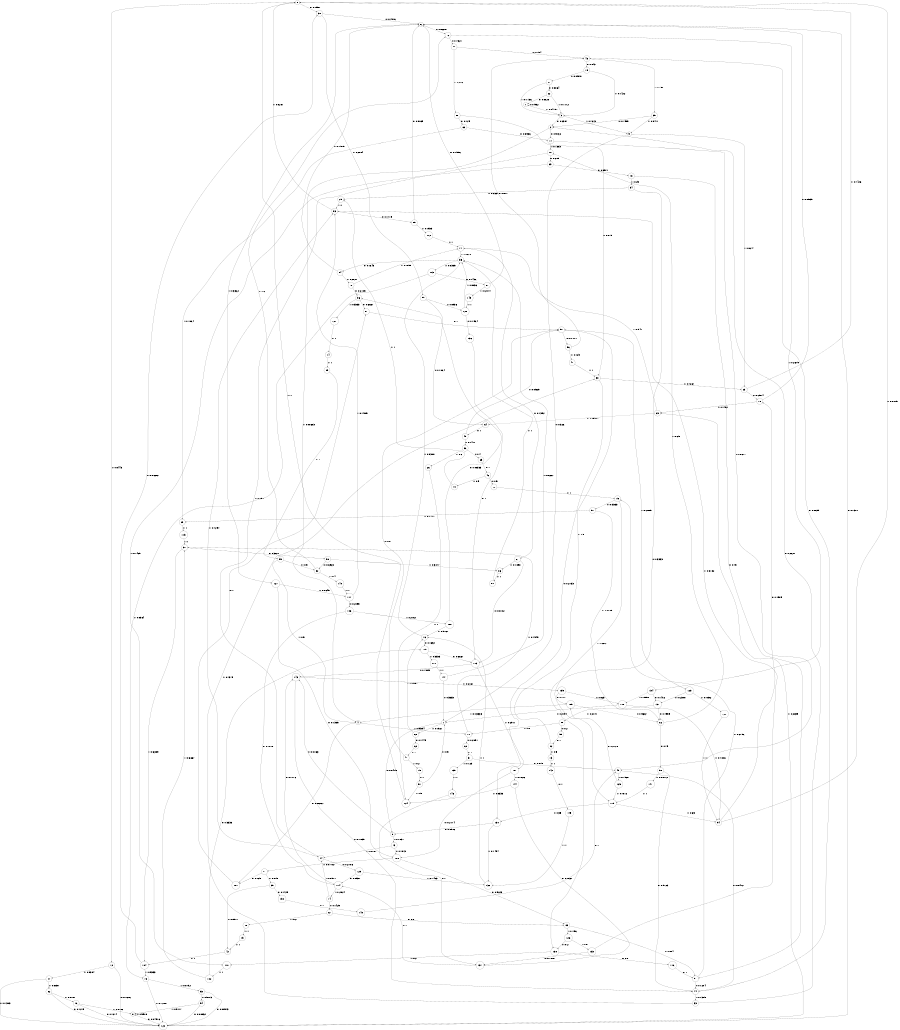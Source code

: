 digraph "ch12randomL10" {
size = "6,8.5";
ratio = "fill";
node [shape = circle];
node [fontsize = 24];
edge [fontsize = 24];
0 -> 30 [label = "0: 0.1557   "];
0 -> 12 [label = "1: 0.8443   "];
1 -> 5 [label = "0: 0.8479   "];
1 -> 68 [label = "1: 0.1521   "];
2 -> 17 [label = "0: 0.9132   "];
2 -> 4 [label = "1: 0.08683  "];
3 -> 2 [label = "0: 0.2387   "];
3 -> 9 [label = "1: 0.7613   "];
4 -> 107 [label = "0: 0.06061  "];
4 -> 11 [label = "1: 0.9394   "];
5 -> 143 [label = "0: 0.8163   "];
5 -> 73 [label = "1: 0.1837   "];
6 -> 72 [label = "0: 0.6678   "];
6 -> 127 [label = "1: 0.3322   "];
7 -> 7 [label = "0: 0.952    "];
7 -> 3 [label = "1: 0.04797  "];
8 -> 122 [label = "0: 0.04916  "];
8 -> 8 [label = "1: 0.9508   "];
9 -> 1 [label = "0: 0.326    "];
9 -> 23 [label = "1: 0.674    "];
10 -> 63 [label = "0: 0.209    "];
10 -> 24 [label = "1: 0.791    "];
11 -> 60 [label = "0: 0.2051   "];
11 -> 37 [label = "1: 0.7949   "];
12 -> 122 [label = "0: 0.1616   "];
12 -> 27 [label = "1: 0.8384   "];
13 -> 142 [label = "1: 1        "];
14 -> 89 [label = "1: 1        "];
15 -> 42 [label = "1: 1        "];
16 -> 122 [label = "0: 0.1214   "];
16 -> 8 [label = "1: 0.8786   "];
17 -> 45 [label = "0: 0.8617   "];
17 -> 10 [label = "1: 0.1383   "];
18 -> 6 [label = "0: 0.8539   "];
18 -> 69 [label = "1: 0.1461   "];
19 -> 21 [label = "0: 0.8578   "];
19 -> 3 [label = "1: 0.1422   "];
20 -> 75 [label = "1: 1        "];
21 -> 22 [label = "0: 0.8864   "];
21 -> 3 [label = "1: 0.1136   "];
22 -> 7 [label = "0: 0.8828   "];
22 -> 3 [label = "1: 0.1172   "];
23 -> 18 [label = "0: 0.2574   "];
23 -> 0 [label = "1: 0.7426   "];
24 -> 129 [label = "0: 0.2706   "];
24 -> 93 [label = "1: 0.7294   "];
25 -> 93 [label = "1: 1        "];
26 -> 124 [label = "1: 1        "];
27 -> 122 [label = "0: 0.1303   "];
27 -> 52 [label = "1: 0.8697   "];
28 -> 15 [label = "1: 1        "];
29 -> 115 [label = "1: 1        "];
30 -> 6 [label = "0: 0.7916   "];
30 -> 99 [label = "1: 0.2084   "];
31 -> 45 [label = "0: 0.875    "];
31 -> 139 [label = "1: 0.125    "];
32 -> 72 [label = "0: 0.6      "];
32 -> 140 [label = "1: 0.4      "];
33 -> 2 [label = "0: 0.2621   "];
33 -> 38 [label = "1: 0.7379   "];
34 -> 138 [label = "0: 0.3333   "];
34 -> 25 [label = "1: 0.6667   "];
35 -> 2 [label = "0: 0.1589   "];
35 -> 9 [label = "1: 0.8411   "];
36 -> 65 [label = "0: 0.4      "];
36 -> 26 [label = "1: 0.6      "];
37 -> 50 [label = "0: 0.3611   "];
37 -> 104 [label = "1: 0.6389   "];
38 -> 130 [label = "0: 0.2733   "];
38 -> 23 [label = "1: 0.7267   "];
39 -> 150 [label = "0: 0.1429   "];
39 -> 42 [label = "1: 0.8571   "];
40 -> 25 [label = "1: 1        "];
41 -> 38 [label = "1: 1        "];
42 -> 104 [label = "1: 1        "];
43 -> 19 [label = "0: 0.842    "];
43 -> 35 [label = "1: 0.158    "];
44 -> 43 [label = "0: 0.8695   "];
44 -> 33 [label = "1: 0.1305   "];
45 -> 44 [label = "0: 0.8472   "];
45 -> 125 [label = "1: 0.1528   "];
46 -> 20 [label = "0: 0.5      "];
46 -> 40 [label = "1: 0.5      "];
47 -> 57 [label = "0: 0.8      "];
47 -> 79 [label = "1: 0.2      "];
48 -> 91 [label = "0: 0.75     "];
48 -> 34 [label = "1: 0.25     "];
49 -> 57 [label = "0: 0.8529   "];
49 -> 36 [label = "1: 0.1471   "];
50 -> 32 [label = "0: 0.6923   "];
50 -> 86 [label = "1: 0.3077   "];
51 -> 1 [label = "0: 0.5      "];
51 -> 124 [label = "1: 0.5      "];
52 -> 122 [label = "0: 0.1219   "];
52 -> 16 [label = "1: 0.8781   "];
53 -> 122 [label = "0: 0.08973  "];
53 -> 54 [label = "1: 0.9103   "];
54 -> 122 [label = "0: 0.08832  "];
54 -> 8 [label = "1: 0.9117   "];
55 -> 84 [label = "0: 0.1645   "];
55 -> 103 [label = "1: 0.8355   "];
56 -> 43 [label = "0: 0.871    "];
56 -> 41 [label = "1: 0.129    "];
57 -> 56 [label = "0: 0.7111   "];
57 -> 123 [label = "1: 0.2889   "];
58 -> 44 [label = "0: 0.9123   "];
58 -> 141 [label = "1: 0.08772  "];
59 -> 32 [label = "0: 0.5      "];
59 -> 4 [label = "1: 0.5      "];
60 -> 31 [label = "0: 1        "];
61 -> 113 [label = "0: 0.8102   "];
61 -> 86 [label = "1: 0.1898   "];
62 -> 47 [label = "0: 1        "];
63 -> 48 [label = "0: 0.8571   "];
63 -> 110 [label = "1: 0.1429   "];
64 -> 49 [label = "0: 1        "];
65 -> 46 [label = "0: 1        "];
66 -> 17 [label = "0: 0.8936   "];
66 -> 29 [label = "1: 0.1064   "];
67 -> 83 [label = "0: 0.8      "];
67 -> 28 [label = "1: 0.2      "];
68 -> 62 [label = "0: 0.1449   "];
68 -> 76 [label = "1: 0.8551   "];
69 -> 64 [label = "0: 0.05901  "];
69 -> 77 [label = "1: 0.941    "];
70 -> 96 [label = "0: 0.2105   "];
70 -> 77 [label = "1: 0.7895   "];
71 -> 107 [label = "0: 0.125    "];
71 -> 39 [label = "1: 0.875    "];
72 -> 90 [label = "0: 0.7321   "];
72 -> 134 [label = "1: 0.2679   "];
73 -> 108 [label = "0: 0.1813   "];
73 -> 24 [label = "1: 0.8187   "];
74 -> 67 [label = "0: 0.1429   "];
74 -> 24 [label = "1: 0.8571   "];
75 -> 97 [label = "0: 0.3333   "];
75 -> 119 [label = "1: 0.6667   "];
76 -> 105 [label = "0: 0.1692   "];
76 -> 55 [label = "1: 0.8308   "];
77 -> 61 [label = "0: 0.1392   "];
77 -> 55 [label = "1: 0.8608   "];
78 -> 122 [label = "0: 0.1208   "];
78 -> 53 [label = "1: 0.8792   "];
79 -> 51 [label = "1: 1        "];
80 -> 55 [label = "1: 1        "];
81 -> 57 [label = "0: 1        "];
82 -> 58 [label = "0: 0.75     "];
82 -> 10 [label = "1: 0.25     "];
83 -> 91 [label = "0: 0.804    "];
83 -> 126 [label = "1: 0.196    "];
84 -> 6 [label = "0: 0.7979   "];
84 -> 70 [label = "1: 0.2021   "];
85 -> 6 [label = "0: 0.8065   "];
85 -> 112 [label = "1: 0.1935   "];
86 -> 80 [label = "1: 1        "];
87 -> 6 [label = "0: 0.7956   "];
87 -> 149 [label = "1: 0.2044   "];
88 -> 66 [label = "0: 0.125    "];
88 -> 38 [label = "1: 0.875    "];
89 -> 59 [label = "0: 1        "];
90 -> 43 [label = "0: 0.794    "];
90 -> 88 [label = "1: 0.206    "];
91 -> 44 [label = "0: 0.7204   "];
91 -> 75 [label = "1: 0.2796   "];
92 -> 57 [label = "0: 0.5      "];
92 -> 13 [label = "1: 0.5      "];
93 -> 85 [label = "0: 0.1719   "];
93 -> 0 [label = "1: 0.8281   "];
94 -> 18 [label = "0: 0.1985   "];
94 -> 0 [label = "1: 0.8015   "];
95 -> 92 [label = "0: 1        "];
96 -> 81 [label = "0: 0.6667   "];
96 -> 121 [label = "1: 0.3333   "];
97 -> 82 [label = "0: 0.8889   "];
97 -> 29 [label = "1: 0.1111   "];
98 -> 95 [label = "0: 0.2      "];
98 -> 11 [label = "1: 0.8      "];
99 -> 64 [label = "0: 0.1064   "];
99 -> 128 [label = "1: 0.8936   "];
100 -> 96 [label = "0: 0.08333  "];
100 -> 76 [label = "1: 0.9167   "];
101 -> 108 [label = "0: 0.2174   "];
101 -> 144 [label = "1: 0.7826   "];
102 -> 105 [label = "0: 0.3333   "];
102 -> 37 [label = "1: 0.6667   "];
103 -> 87 [label = "0: 0.1436   "];
103 -> 78 [label = "1: 0.8564   "];
104 -> 30 [label = "0: 0.06667  "];
104 -> 78 [label = "1: 0.9333   "];
105 -> 113 [label = "0: 0.6667   "];
105 -> 111 [label = "1: 0.3333   "];
106 -> 114 [label = "0: 0.7818   "];
106 -> 100 [label = "1: 0.2182   "];
107 -> 81 [label = "0: 1        "];
108 -> 83 [label = "0: 0.9223   "];
108 -> 71 [label = "1: 0.07767  "];
109 -> 82 [label = "0: 0.9667   "];
109 -> 4 [label = "1: 0.03333  "];
110 -> 102 [label = "1: 1        "];
111 -> 147 [label = "1: 1        "];
112 -> 77 [label = "1: 1        "];
113 -> 143 [label = "0: 0.7089   "];
113 -> 101 [label = "1: 0.2911   "];
114 -> 143 [label = "0: 0.7176   "];
114 -> 74 [label = "1: 0.2824   "];
115 -> 37 [label = "1: 1        "];
116 -> 91 [label = "0: 1        "];
117 -> 106 [label = "0: 0.2095   "];
117 -> 93 [label = "1: 0.7905   "];
118 -> 1 [label = "0: 0.2194   "];
118 -> 94 [label = "1: 0.7806   "];
119 -> 130 [label = "0: 0.35     "];
119 -> 94 [label = "1: 0.65     "];
120 -> 94 [label = "1: 1        "];
121 -> 14 [label = "1: 1        "];
122 -> 6 [label = "0: 0.7301   "];
122 -> 69 [label = "1: 0.2699   "];
123 -> 131 [label = "0: 0.2308   "];
123 -> 120 [label = "1: 0.7692   "];
124 -> 0 [label = "1: 1        "];
125 -> 109 [label = "0: 0.2128   "];
125 -> 119 [label = "1: 0.7872   "];
126 -> 138 [label = "0: 0.2      "];
126 -> 133 [label = "1: 0.8      "];
127 -> 108 [label = "0: 0.1355   "];
127 -> 117 [label = "1: 0.8645   "];
128 -> 136 [label = "0: 0.1964   "];
128 -> 55 [label = "1: 0.8036   "];
129 -> 114 [label = "0: 0.8537   "];
129 -> 132 [label = "1: 0.1463   "];
130 -> 5 [label = "0: 0.8506   "];
130 -> 132 [label = "1: 0.1494   "];
131 -> 82 [label = "0: 0.7959   "];
131 -> 98 [label = "1: 0.2041   "];
132 -> 76 [label = "1: 1        "];
133 -> 137 [label = "0: 0.1818   "];
133 -> 93 [label = "1: 0.8182   "];
134 -> 131 [label = "0: 0.1402   "];
134 -> 118 [label = "1: 0.8598   "];
135 -> 109 [label = "0: 0.177    "];
135 -> 118 [label = "1: 0.823    "];
136 -> 113 [label = "0: 1        "];
137 -> 114 [label = "0: 1        "];
138 -> 116 [label = "0: 0.8      "];
138 -> 110 [label = "1: 0.2      "];
139 -> 146 [label = "1: 1        "];
140 -> 117 [label = "1: 1        "];
141 -> 119 [label = "1: 1        "];
142 -> 145 [label = "0: 1        "];
143 -> 44 [label = "0: 0.7839   "];
143 -> 135 [label = "1: 0.2161   "];
144 -> 137 [label = "0: 0.1667   "];
144 -> 124 [label = "1: 0.8333   "];
145 -> 132 [label = "1: 1        "];
146 -> 137 [label = "0: 1        "];
147 -> 1 [label = "0: 0.3333   "];
147 -> 55 [label = "1: 0.6667   "];
148 -> 45 [label = "0: 1        "];
149 -> 128 [label = "1: 1        "];
150 -> 148 [label = "0: 1        "];
}